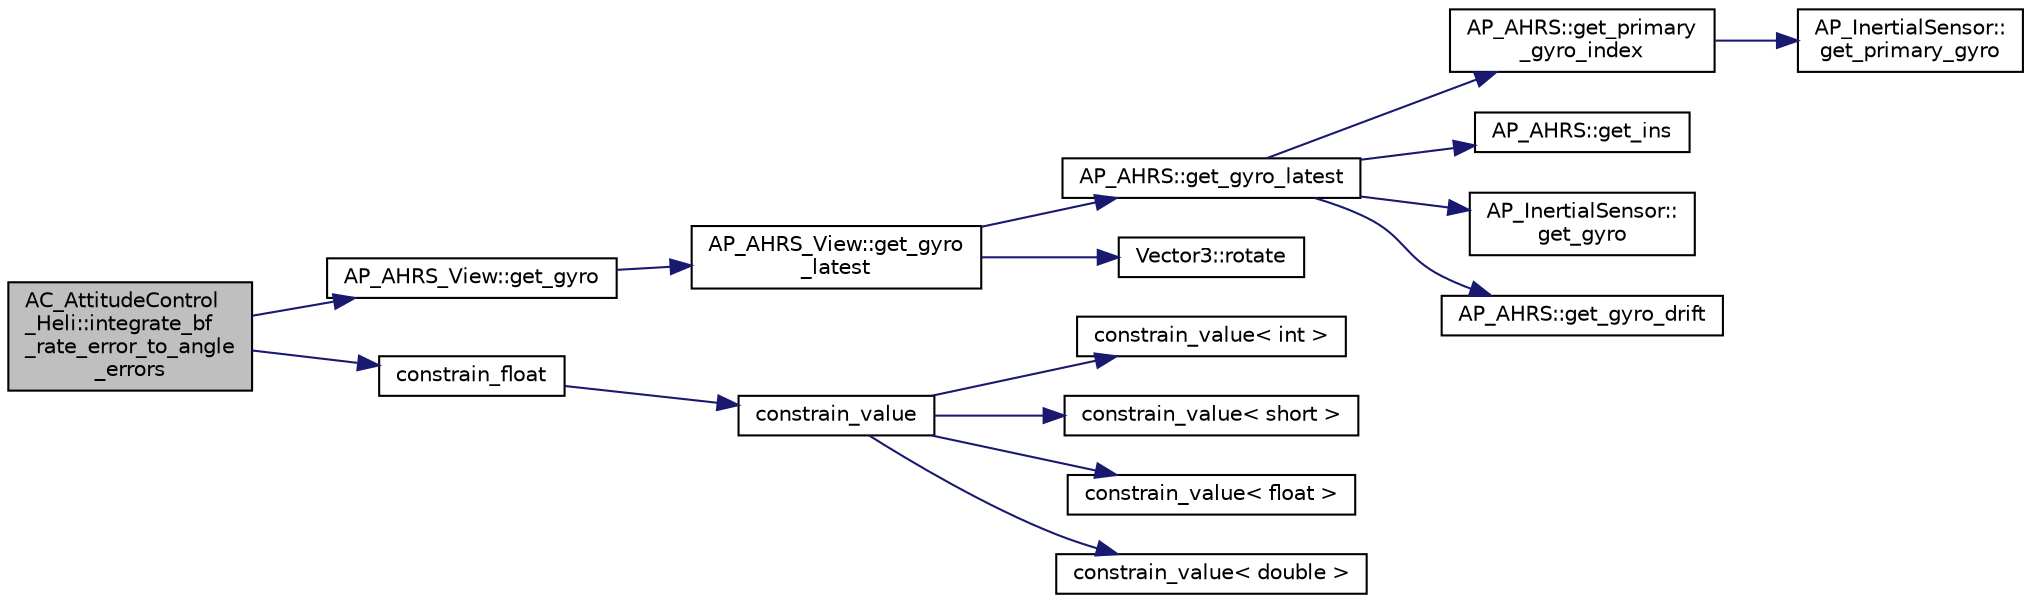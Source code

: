 digraph "AC_AttitudeControl_Heli::integrate_bf_rate_error_to_angle_errors"
{
 // INTERACTIVE_SVG=YES
  edge [fontname="Helvetica",fontsize="10",labelfontname="Helvetica",labelfontsize="10"];
  node [fontname="Helvetica",fontsize="10",shape=record];
  rankdir="LR";
  Node1 [label="AC_AttitudeControl\l_Heli::integrate_bf\l_rate_error_to_angle\l_errors",height=0.2,width=0.4,color="black", fillcolor="grey75", style="filled", fontcolor="black"];
  Node1 -> Node2 [color="midnightblue",fontsize="10",style="solid",fontname="Helvetica"];
  Node2 [label="AP_AHRS_View::get_gyro",height=0.2,width=0.4,color="black", fillcolor="white", style="filled",URL="$classAP__AHRS__View.html#aa83be8ece5cb8f54f9f7eba7839588b6"];
  Node2 -> Node3 [color="midnightblue",fontsize="10",style="solid",fontname="Helvetica"];
  Node3 [label="AP_AHRS_View::get_gyro\l_latest",height=0.2,width=0.4,color="black", fillcolor="white", style="filled",URL="$classAP__AHRS__View.html#aec99fce6a0287cfe2542ed2b7459d4d1"];
  Node3 -> Node4 [color="midnightblue",fontsize="10",style="solid",fontname="Helvetica"];
  Node4 [label="AP_AHRS::get_gyro_latest",height=0.2,width=0.4,color="black", fillcolor="white", style="filled",URL="$classAP__AHRS.html#a13ab26b0126885606c1d596072f8af04"];
  Node4 -> Node5 [color="midnightblue",fontsize="10",style="solid",fontname="Helvetica"];
  Node5 [label="AP_AHRS::get_primary\l_gyro_index",height=0.2,width=0.4,color="black", fillcolor="white", style="filled",URL="$classAP__AHRS.html#adf9f5cf9e3df1b4318252d07e2817993"];
  Node5 -> Node6 [color="midnightblue",fontsize="10",style="solid",fontname="Helvetica"];
  Node6 [label="AP_InertialSensor::\lget_primary_gyro",height=0.2,width=0.4,color="black", fillcolor="white", style="filled",URL="$classAP__InertialSensor.html#a7fa04e2f196b27b876d86966f64e1fed"];
  Node4 -> Node7 [color="midnightblue",fontsize="10",style="solid",fontname="Helvetica"];
  Node7 [label="AP_AHRS::get_ins",height=0.2,width=0.4,color="black", fillcolor="white", style="filled",URL="$classAP__AHRS.html#a14398c5d2ae68bbe1c67482a91909ad9"];
  Node4 -> Node8 [color="midnightblue",fontsize="10",style="solid",fontname="Helvetica"];
  Node8 [label="AP_InertialSensor::\lget_gyro",height=0.2,width=0.4,color="black", fillcolor="white", style="filled",URL="$classAP__InertialSensor.html#a6df2d8ad956d4f375bdee541102f16af"];
  Node4 -> Node9 [color="midnightblue",fontsize="10",style="solid",fontname="Helvetica"];
  Node9 [label="AP_AHRS::get_gyro_drift",height=0.2,width=0.4,color="black", fillcolor="white", style="filled",URL="$classAP__AHRS.html#a6876435645c1049077f33f225ab828f7"];
  Node3 -> Node10 [color="midnightblue",fontsize="10",style="solid",fontname="Helvetica"];
  Node10 [label="Vector3::rotate",height=0.2,width=0.4,color="black", fillcolor="white", style="filled",URL="$classVector3.html#a53d5701ae2db9492944550927279b7b8"];
  Node1 -> Node11 [color="midnightblue",fontsize="10",style="solid",fontname="Helvetica"];
  Node11 [label="constrain_float",height=0.2,width=0.4,color="black", fillcolor="white", style="filled",URL="$AP__Math_8h.html#ad525609d9dba6ffa556a0fbf08a3f9b4"];
  Node11 -> Node12 [color="midnightblue",fontsize="10",style="solid",fontname="Helvetica"];
  Node12 [label="constrain_value",height=0.2,width=0.4,color="black", fillcolor="white", style="filled",URL="$AP__Math_8h.html#a20e8f8671c282c69c1954652b6d61585"];
  Node12 -> Node13 [color="midnightblue",fontsize="10",style="solid",fontname="Helvetica"];
  Node13 [label="constrain_value\< int \>",height=0.2,width=0.4,color="black", fillcolor="white", style="filled",URL="$AP__Math_8cpp.html#a37e8e901754cb9c8e53a8e3030c82c50"];
  Node12 -> Node14 [color="midnightblue",fontsize="10",style="solid",fontname="Helvetica"];
  Node14 [label="constrain_value\< short \>",height=0.2,width=0.4,color="black", fillcolor="white", style="filled",URL="$AP__Math_8cpp.html#afdbe107ec1987d318a6347816fbf2b89"];
  Node12 -> Node15 [color="midnightblue",fontsize="10",style="solid",fontname="Helvetica"];
  Node15 [label="constrain_value\< float \>",height=0.2,width=0.4,color="black", fillcolor="white", style="filled",URL="$AP__Math_8cpp.html#ae6c621670c214da687de21d4e3a92587"];
  Node12 -> Node16 [color="midnightblue",fontsize="10",style="solid",fontname="Helvetica"];
  Node16 [label="constrain_value\< double \>",height=0.2,width=0.4,color="black", fillcolor="white", style="filled",URL="$AP__Math_8cpp.html#afe3990b00e9abc43fa97dfaf8e32f5c4"];
}
